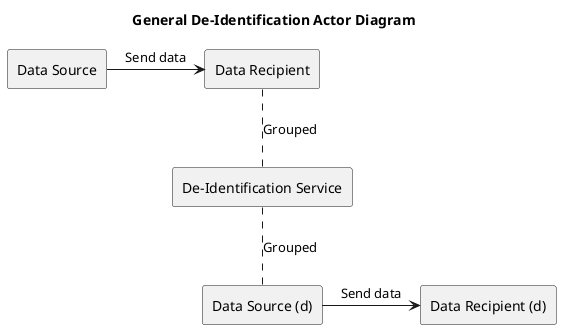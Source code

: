 @startuml
title General De-Identification Actor Diagram
agent "Data Source" as DocumentSource 
agent "Data Recipient (d)" as DocumentRecipientD
agent "Data Recipient" as DocumentRecipient
agent "De-Identification Service" as DeId
agent "Data Source (d)" as DocumentSourceD

DocumentSource -> DocumentRecipient : "Send data"
DocumentRecipient .. DeId: "Grouped"
DeId .. DocumentSourceD: "Grouped"
DocumentSourceD -> DocumentRecipientD : "Send data"
@enduml